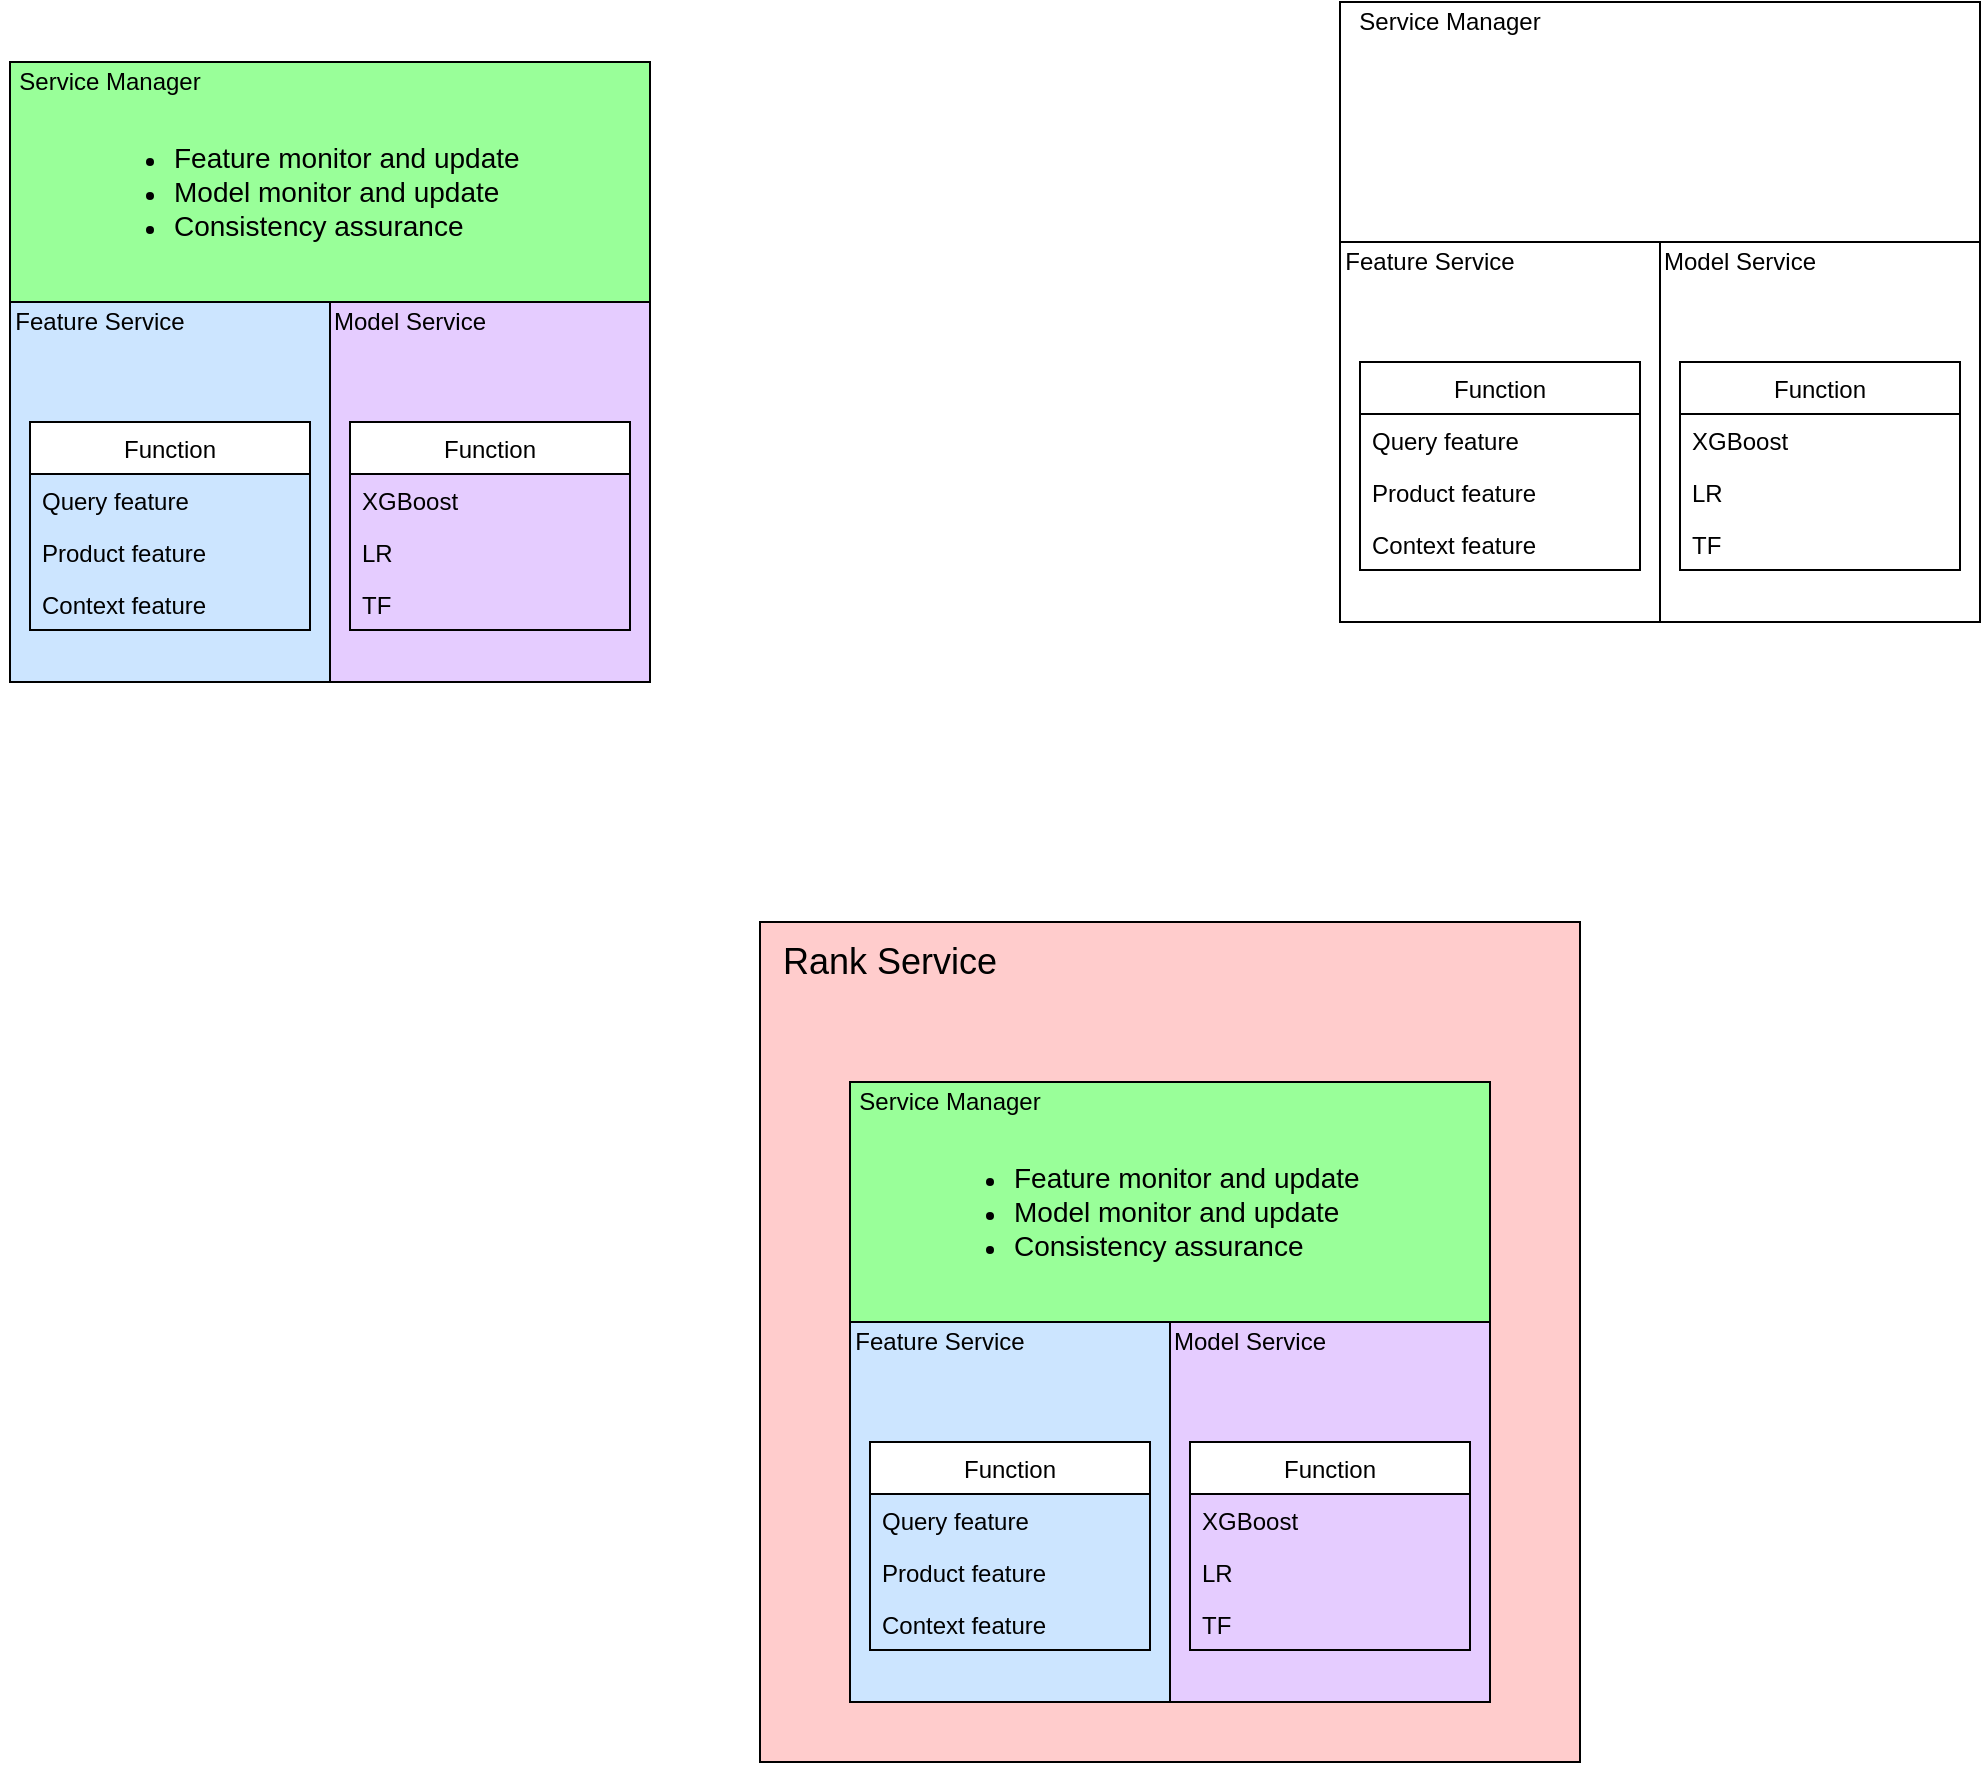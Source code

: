 <mxfile version="14.6.13" type="github">
  <diagram id="SZdEBqZsAKPvEcrVzDSO" name="Page-1">
    <mxGraphModel dx="2066" dy="1163" grid="1" gridSize="10" guides="1" tooltips="1" connect="1" arrows="1" fold="1" page="1" pageScale="1" pageWidth="1169" pageHeight="1654" math="0" shadow="0">
      <root>
        <mxCell id="0" />
        <mxCell id="1" parent="0" />
        <mxCell id="BSlM-SRvdAZNcuz4wWOg-7" value="" style="rounded=0;whiteSpace=wrap;html=1;" vertex="1" parent="1">
          <mxGeometry x="700" y="150" width="160" height="190" as="geometry" />
        </mxCell>
        <mxCell id="BSlM-SRvdAZNcuz4wWOg-8" value="Feature Service" style="text;html=1;strokeColor=none;fillColor=none;align=center;verticalAlign=middle;whiteSpace=wrap;rounded=0;" vertex="1" parent="1">
          <mxGeometry x="700" y="150" width="90" height="20" as="geometry" />
        </mxCell>
        <mxCell id="BSlM-SRvdAZNcuz4wWOg-9" value="Function" style="swimlane;fontStyle=0;childLayout=stackLayout;horizontal=1;startSize=26;horizontalStack=0;resizeParent=1;resizeParentMax=0;resizeLast=0;collapsible=1;marginBottom=0;" vertex="1" parent="1">
          <mxGeometry x="710" y="210" width="140" height="104" as="geometry" />
        </mxCell>
        <mxCell id="BSlM-SRvdAZNcuz4wWOg-10" value="Query feature" style="text;strokeColor=none;fillColor=none;align=left;verticalAlign=top;spacingLeft=4;spacingRight=4;overflow=hidden;rotatable=0;points=[[0,0.5],[1,0.5]];portConstraint=eastwest;" vertex="1" parent="BSlM-SRvdAZNcuz4wWOg-9">
          <mxGeometry y="26" width="140" height="26" as="geometry" />
        </mxCell>
        <mxCell id="BSlM-SRvdAZNcuz4wWOg-11" value="Product feature" style="text;strokeColor=none;fillColor=none;align=left;verticalAlign=top;spacingLeft=4;spacingRight=4;overflow=hidden;rotatable=0;points=[[0,0.5],[1,0.5]];portConstraint=eastwest;" vertex="1" parent="BSlM-SRvdAZNcuz4wWOg-9">
          <mxGeometry y="52" width="140" height="26" as="geometry" />
        </mxCell>
        <mxCell id="BSlM-SRvdAZNcuz4wWOg-12" value="Context feature" style="text;strokeColor=none;fillColor=none;align=left;verticalAlign=top;spacingLeft=4;spacingRight=4;overflow=hidden;rotatable=0;points=[[0,0.5],[1,0.5]];portConstraint=eastwest;" vertex="1" parent="BSlM-SRvdAZNcuz4wWOg-9">
          <mxGeometry y="78" width="140" height="26" as="geometry" />
        </mxCell>
        <mxCell id="BSlM-SRvdAZNcuz4wWOg-19" value="" style="rounded=0;whiteSpace=wrap;html=1;" vertex="1" parent="1">
          <mxGeometry x="860" y="150" width="160" height="190" as="geometry" />
        </mxCell>
        <mxCell id="BSlM-SRvdAZNcuz4wWOg-20" value="Model Service" style="text;html=1;strokeColor=none;fillColor=none;align=center;verticalAlign=middle;whiteSpace=wrap;rounded=0;" vertex="1" parent="1">
          <mxGeometry x="860" y="150" width="80" height="20" as="geometry" />
        </mxCell>
        <mxCell id="BSlM-SRvdAZNcuz4wWOg-21" value="Function" style="swimlane;fontStyle=0;childLayout=stackLayout;horizontal=1;startSize=26;horizontalStack=0;resizeParent=1;resizeParentMax=0;resizeLast=0;collapsible=1;marginBottom=0;" vertex="1" parent="1">
          <mxGeometry x="870" y="210" width="140" height="104" as="geometry" />
        </mxCell>
        <mxCell id="BSlM-SRvdAZNcuz4wWOg-22" value="XGBoost" style="text;strokeColor=none;fillColor=none;align=left;verticalAlign=top;spacingLeft=4;spacingRight=4;overflow=hidden;rotatable=0;points=[[0,0.5],[1,0.5]];portConstraint=eastwest;" vertex="1" parent="BSlM-SRvdAZNcuz4wWOg-21">
          <mxGeometry y="26" width="140" height="26" as="geometry" />
        </mxCell>
        <mxCell id="BSlM-SRvdAZNcuz4wWOg-23" value="LR" style="text;strokeColor=none;fillColor=none;align=left;verticalAlign=top;spacingLeft=4;spacingRight=4;overflow=hidden;rotatable=0;points=[[0,0.5],[1,0.5]];portConstraint=eastwest;" vertex="1" parent="BSlM-SRvdAZNcuz4wWOg-21">
          <mxGeometry y="52" width="140" height="26" as="geometry" />
        </mxCell>
        <mxCell id="BSlM-SRvdAZNcuz4wWOg-24" value="TF" style="text;strokeColor=none;fillColor=none;align=left;verticalAlign=top;spacingLeft=4;spacingRight=4;overflow=hidden;rotatable=0;points=[[0,0.5],[1,0.5]];portConstraint=eastwest;" vertex="1" parent="BSlM-SRvdAZNcuz4wWOg-21">
          <mxGeometry y="78" width="140" height="26" as="geometry" />
        </mxCell>
        <mxCell id="BSlM-SRvdAZNcuz4wWOg-25" value="" style="rounded=0;whiteSpace=wrap;html=1;" vertex="1" parent="1">
          <mxGeometry x="700" y="30" width="320" height="120" as="geometry" />
        </mxCell>
        <mxCell id="BSlM-SRvdAZNcuz4wWOg-26" value="Service Manager" style="text;html=1;strokeColor=none;fillColor=none;align=center;verticalAlign=middle;whiteSpace=wrap;rounded=0;" vertex="1" parent="1">
          <mxGeometry x="700" y="30" width="110" height="20" as="geometry" />
        </mxCell>
        <mxCell id="BSlM-SRvdAZNcuz4wWOg-28" value="" style="rounded=0;whiteSpace=wrap;html=1;fillColor=#FFCCCC;" vertex="1" parent="1">
          <mxGeometry x="410" y="490" width="410" height="420" as="geometry" />
        </mxCell>
        <mxCell id="BSlM-SRvdAZNcuz4wWOg-29" value="" style="rounded=0;whiteSpace=wrap;html=1;fillColor=#CCE5FF;" vertex="1" parent="1">
          <mxGeometry x="455" y="690" width="160" height="190" as="geometry" />
        </mxCell>
        <mxCell id="BSlM-SRvdAZNcuz4wWOg-30" value="Feature Service" style="text;html=1;strokeColor=none;fillColor=none;align=center;verticalAlign=middle;whiteSpace=wrap;rounded=0;" vertex="1" parent="1">
          <mxGeometry x="455" y="690" width="90" height="20" as="geometry" />
        </mxCell>
        <mxCell id="BSlM-SRvdAZNcuz4wWOg-31" value="Function" style="swimlane;fontStyle=0;childLayout=stackLayout;horizontal=1;startSize=26;horizontalStack=0;resizeParent=1;resizeParentMax=0;resizeLast=0;collapsible=1;marginBottom=0;" vertex="1" parent="1">
          <mxGeometry x="465" y="750" width="140" height="104" as="geometry" />
        </mxCell>
        <mxCell id="BSlM-SRvdAZNcuz4wWOg-32" value="Query feature" style="text;strokeColor=none;fillColor=none;align=left;verticalAlign=top;spacingLeft=4;spacingRight=4;overflow=hidden;rotatable=0;points=[[0,0.5],[1,0.5]];portConstraint=eastwest;" vertex="1" parent="BSlM-SRvdAZNcuz4wWOg-31">
          <mxGeometry y="26" width="140" height="26" as="geometry" />
        </mxCell>
        <mxCell id="BSlM-SRvdAZNcuz4wWOg-33" value="Product feature" style="text;strokeColor=none;fillColor=none;align=left;verticalAlign=top;spacingLeft=4;spacingRight=4;overflow=hidden;rotatable=0;points=[[0,0.5],[1,0.5]];portConstraint=eastwest;" vertex="1" parent="BSlM-SRvdAZNcuz4wWOg-31">
          <mxGeometry y="52" width="140" height="26" as="geometry" />
        </mxCell>
        <mxCell id="BSlM-SRvdAZNcuz4wWOg-34" value="Context feature" style="text;strokeColor=none;fillColor=none;align=left;verticalAlign=top;spacingLeft=4;spacingRight=4;overflow=hidden;rotatable=0;points=[[0,0.5],[1,0.5]];portConstraint=eastwest;" vertex="1" parent="BSlM-SRvdAZNcuz4wWOg-31">
          <mxGeometry y="78" width="140" height="26" as="geometry" />
        </mxCell>
        <mxCell id="BSlM-SRvdAZNcuz4wWOg-35" value="" style="rounded=0;whiteSpace=wrap;html=1;fillColor=#E5CCFF;" vertex="1" parent="1">
          <mxGeometry x="615" y="690" width="160" height="190" as="geometry" />
        </mxCell>
        <mxCell id="BSlM-SRvdAZNcuz4wWOg-36" value="Model Service" style="text;html=1;strokeColor=none;fillColor=none;align=center;verticalAlign=middle;whiteSpace=wrap;rounded=0;" vertex="1" parent="1">
          <mxGeometry x="615" y="690" width="80" height="20" as="geometry" />
        </mxCell>
        <mxCell id="BSlM-SRvdAZNcuz4wWOg-37" value="Function" style="swimlane;fontStyle=0;childLayout=stackLayout;horizontal=1;startSize=26;horizontalStack=0;resizeParent=1;resizeParentMax=0;resizeLast=0;collapsible=1;marginBottom=0;" vertex="1" parent="1">
          <mxGeometry x="625" y="750" width="140" height="104" as="geometry" />
        </mxCell>
        <mxCell id="BSlM-SRvdAZNcuz4wWOg-38" value="XGBoost" style="text;strokeColor=none;fillColor=none;align=left;verticalAlign=top;spacingLeft=4;spacingRight=4;overflow=hidden;rotatable=0;points=[[0,0.5],[1,0.5]];portConstraint=eastwest;" vertex="1" parent="BSlM-SRvdAZNcuz4wWOg-37">
          <mxGeometry y="26" width="140" height="26" as="geometry" />
        </mxCell>
        <mxCell id="BSlM-SRvdAZNcuz4wWOg-39" value="LR" style="text;strokeColor=none;fillColor=none;align=left;verticalAlign=top;spacingLeft=4;spacingRight=4;overflow=hidden;rotatable=0;points=[[0,0.5],[1,0.5]];portConstraint=eastwest;" vertex="1" parent="BSlM-SRvdAZNcuz4wWOg-37">
          <mxGeometry y="52" width="140" height="26" as="geometry" />
        </mxCell>
        <mxCell id="BSlM-SRvdAZNcuz4wWOg-40" value="TF" style="text;strokeColor=none;fillColor=none;align=left;verticalAlign=top;spacingLeft=4;spacingRight=4;overflow=hidden;rotatable=0;points=[[0,0.5],[1,0.5]];portConstraint=eastwest;" vertex="1" parent="BSlM-SRvdAZNcuz4wWOg-37">
          <mxGeometry y="78" width="140" height="26" as="geometry" />
        </mxCell>
        <mxCell id="BSlM-SRvdAZNcuz4wWOg-41" value="" style="rounded=0;whiteSpace=wrap;html=1;fillColor=#99FF99;" vertex="1" parent="1">
          <mxGeometry x="455" y="570" width="320" height="120" as="geometry" />
        </mxCell>
        <mxCell id="BSlM-SRvdAZNcuz4wWOg-42" value="Service Manager" style="text;html=1;strokeColor=none;fillColor=none;align=center;verticalAlign=middle;whiteSpace=wrap;rounded=0;" vertex="1" parent="1">
          <mxGeometry x="450" y="570" width="110" height="20" as="geometry" />
        </mxCell>
        <mxCell id="BSlM-SRvdAZNcuz4wWOg-43" value="&lt;font style=&quot;font-size: 18px&quot;&gt;Rank Service&lt;/font&gt;" style="text;html=1;strokeColor=none;fillColor=none;align=center;verticalAlign=middle;whiteSpace=wrap;rounded=0;" vertex="1" parent="1">
          <mxGeometry x="365" y="490" width="220" height="40" as="geometry" />
        </mxCell>
        <mxCell id="BSlM-SRvdAZNcuz4wWOg-59" value="&lt;ul&gt;&lt;li&gt;&lt;font style=&quot;font-size: 14px&quot;&gt;Feature monitor and update&lt;/font&gt;&lt;/li&gt;&lt;li&gt;&lt;font style=&quot;font-size: 14px&quot;&gt;Model monitor and update&lt;/font&gt;&lt;/li&gt;&lt;li&gt;&lt;font style=&quot;font-size: 14px&quot;&gt;Consistency&amp;nbsp;assurance&lt;/font&gt;&lt;/li&gt;&lt;/ul&gt;" style="text;strokeColor=none;fillColor=none;html=1;whiteSpace=wrap;verticalAlign=middle;overflow=hidden;" vertex="1" parent="1">
          <mxGeometry x="495" y="590" width="240" height="90" as="geometry" />
        </mxCell>
        <mxCell id="BSlM-SRvdAZNcuz4wWOg-60" value="" style="rounded=0;whiteSpace=wrap;html=1;fillColor=#CCE5FF;" vertex="1" parent="1">
          <mxGeometry x="35" y="180" width="160" height="190" as="geometry" />
        </mxCell>
        <mxCell id="BSlM-SRvdAZNcuz4wWOg-61" value="Feature Service" style="text;html=1;strokeColor=none;fillColor=none;align=center;verticalAlign=middle;whiteSpace=wrap;rounded=0;" vertex="1" parent="1">
          <mxGeometry x="35" y="180" width="90" height="20" as="geometry" />
        </mxCell>
        <mxCell id="BSlM-SRvdAZNcuz4wWOg-62" value="Function" style="swimlane;fontStyle=0;childLayout=stackLayout;horizontal=1;startSize=26;horizontalStack=0;resizeParent=1;resizeParentMax=0;resizeLast=0;collapsible=1;marginBottom=0;" vertex="1" parent="1">
          <mxGeometry x="45" y="240" width="140" height="104" as="geometry" />
        </mxCell>
        <mxCell id="BSlM-SRvdAZNcuz4wWOg-63" value="Query feature" style="text;strokeColor=none;fillColor=none;align=left;verticalAlign=top;spacingLeft=4;spacingRight=4;overflow=hidden;rotatable=0;points=[[0,0.5],[1,0.5]];portConstraint=eastwest;" vertex="1" parent="BSlM-SRvdAZNcuz4wWOg-62">
          <mxGeometry y="26" width="140" height="26" as="geometry" />
        </mxCell>
        <mxCell id="BSlM-SRvdAZNcuz4wWOg-64" value="Product feature" style="text;strokeColor=none;fillColor=none;align=left;verticalAlign=top;spacingLeft=4;spacingRight=4;overflow=hidden;rotatable=0;points=[[0,0.5],[1,0.5]];portConstraint=eastwest;" vertex="1" parent="BSlM-SRvdAZNcuz4wWOg-62">
          <mxGeometry y="52" width="140" height="26" as="geometry" />
        </mxCell>
        <mxCell id="BSlM-SRvdAZNcuz4wWOg-65" value="Context feature" style="text;strokeColor=none;fillColor=none;align=left;verticalAlign=top;spacingLeft=4;spacingRight=4;overflow=hidden;rotatable=0;points=[[0,0.5],[1,0.5]];portConstraint=eastwest;" vertex="1" parent="BSlM-SRvdAZNcuz4wWOg-62">
          <mxGeometry y="78" width="140" height="26" as="geometry" />
        </mxCell>
        <mxCell id="BSlM-SRvdAZNcuz4wWOg-66" value="" style="rounded=0;whiteSpace=wrap;html=1;fillColor=#E5CCFF;" vertex="1" parent="1">
          <mxGeometry x="195" y="180" width="160" height="190" as="geometry" />
        </mxCell>
        <mxCell id="BSlM-SRvdAZNcuz4wWOg-67" value="Model Service" style="text;html=1;strokeColor=none;fillColor=none;align=center;verticalAlign=middle;whiteSpace=wrap;rounded=0;" vertex="1" parent="1">
          <mxGeometry x="195" y="180" width="80" height="20" as="geometry" />
        </mxCell>
        <mxCell id="BSlM-SRvdAZNcuz4wWOg-68" value="Function" style="swimlane;fontStyle=0;childLayout=stackLayout;horizontal=1;startSize=26;horizontalStack=0;resizeParent=1;resizeParentMax=0;resizeLast=0;collapsible=1;marginBottom=0;" vertex="1" parent="1">
          <mxGeometry x="205" y="240" width="140" height="104" as="geometry" />
        </mxCell>
        <mxCell id="BSlM-SRvdAZNcuz4wWOg-69" value="XGBoost" style="text;strokeColor=none;fillColor=none;align=left;verticalAlign=top;spacingLeft=4;spacingRight=4;overflow=hidden;rotatable=0;points=[[0,0.5],[1,0.5]];portConstraint=eastwest;" vertex="1" parent="BSlM-SRvdAZNcuz4wWOg-68">
          <mxGeometry y="26" width="140" height="26" as="geometry" />
        </mxCell>
        <mxCell id="BSlM-SRvdAZNcuz4wWOg-70" value="LR" style="text;strokeColor=none;fillColor=none;align=left;verticalAlign=top;spacingLeft=4;spacingRight=4;overflow=hidden;rotatable=0;points=[[0,0.5],[1,0.5]];portConstraint=eastwest;" vertex="1" parent="BSlM-SRvdAZNcuz4wWOg-68">
          <mxGeometry y="52" width="140" height="26" as="geometry" />
        </mxCell>
        <mxCell id="BSlM-SRvdAZNcuz4wWOg-71" value="TF" style="text;strokeColor=none;fillColor=none;align=left;verticalAlign=top;spacingLeft=4;spacingRight=4;overflow=hidden;rotatable=0;points=[[0,0.5],[1,0.5]];portConstraint=eastwest;" vertex="1" parent="BSlM-SRvdAZNcuz4wWOg-68">
          <mxGeometry y="78" width="140" height="26" as="geometry" />
        </mxCell>
        <mxCell id="BSlM-SRvdAZNcuz4wWOg-72" value="" style="rounded=0;whiteSpace=wrap;html=1;fillColor=#99FF99;" vertex="1" parent="1">
          <mxGeometry x="35" y="60" width="320" height="120" as="geometry" />
        </mxCell>
        <mxCell id="BSlM-SRvdAZNcuz4wWOg-73" value="Service Manager" style="text;html=1;strokeColor=none;fillColor=none;align=center;verticalAlign=middle;whiteSpace=wrap;rounded=0;" vertex="1" parent="1">
          <mxGeometry x="30" y="60" width="110" height="20" as="geometry" />
        </mxCell>
        <mxCell id="BSlM-SRvdAZNcuz4wWOg-74" value="&lt;ul&gt;&lt;li&gt;&lt;font style=&quot;font-size: 14px&quot;&gt;Feature monitor and update&lt;/font&gt;&lt;/li&gt;&lt;li&gt;&lt;font style=&quot;font-size: 14px&quot;&gt;Model monitor and update&lt;/font&gt;&lt;/li&gt;&lt;li&gt;&lt;font style=&quot;font-size: 14px&quot;&gt;Consistency&amp;nbsp;assurance&lt;/font&gt;&lt;/li&gt;&lt;/ul&gt;" style="text;strokeColor=none;fillColor=none;html=1;whiteSpace=wrap;verticalAlign=middle;overflow=hidden;" vertex="1" parent="1">
          <mxGeometry x="75" y="80" width="240" height="90" as="geometry" />
        </mxCell>
      </root>
    </mxGraphModel>
  </diagram>
</mxfile>
